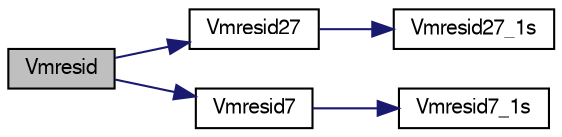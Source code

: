digraph G
{
  edge [fontname="FreeSans",fontsize="10",labelfontname="FreeSans",labelfontsize="10"];
  node [fontname="FreeSans",fontsize="10",shape=record];
  rankdir=LR;
  Node1 [label="Vmresid",height=0.2,width=0.4,color="black", fillcolor="grey75", style="filled" fontcolor="black"];
  Node1 -> Node2 [color="midnightblue",fontsize="10",style="solid",fontname="FreeSans"];
  Node2 [label="Vmresid27",height=0.2,width=0.4,color="black", fillcolor="white", style="filled",URL="$matvecd_8c.html#ae76a9b18bbab5b30b90a7984add9d022"];
  Node2 -> Node3 [color="midnightblue",fontsize="10",style="solid",fontname="FreeSans"];
  Node3 [label="Vmresid27_1s",height=0.2,width=0.4,color="black", fillcolor="white", style="filled",URL="$matvecd_8c.html#ab7124f1317c5bdbc31867ff441fff07f"];
  Node1 -> Node4 [color="midnightblue",fontsize="10",style="solid",fontname="FreeSans"];
  Node4 [label="Vmresid7",height=0.2,width=0.4,color="black", fillcolor="white", style="filled",URL="$matvecd_8c.html#af1da6fa14959eaff637c50d4c218fbbf"];
  Node4 -> Node5 [color="midnightblue",fontsize="10",style="solid",fontname="FreeSans"];
  Node5 [label="Vmresid7_1s",height=0.2,width=0.4,color="black", fillcolor="white", style="filled",URL="$matvecd_8c.html#a0fc4b10a953696b018ae4ef854536c8f"];
}

